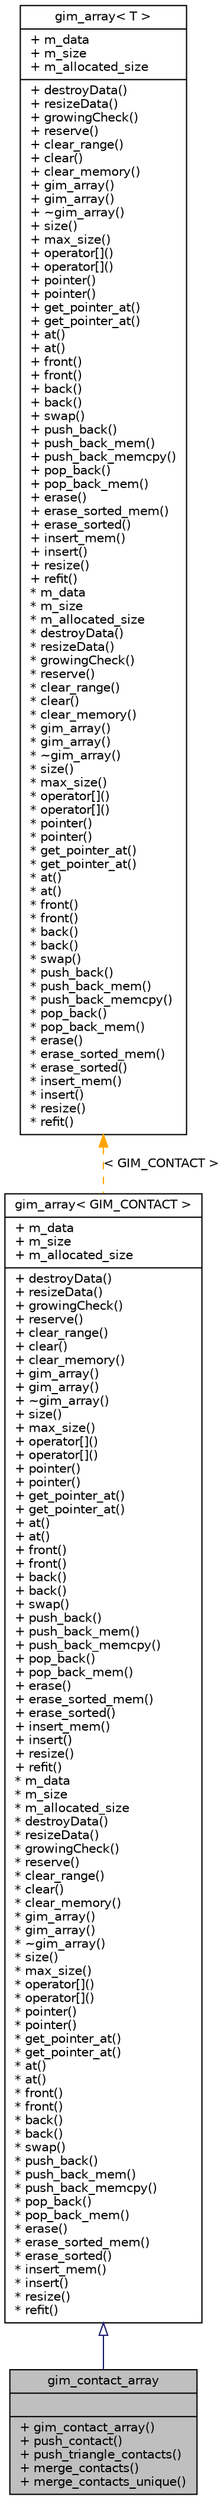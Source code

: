 digraph G
{
  edge [fontname="Helvetica",fontsize="10",labelfontname="Helvetica",labelfontsize="10"];
  node [fontname="Helvetica",fontsize="10",shape=record];
  Node1 [label="{gim_contact_array\n||+ gim_contact_array()\l+ push_contact()\l+ push_triangle_contacts()\l+ merge_contacts()\l+ merge_contacts_unique()\l}",height=0.2,width=0.4,color="black", fillcolor="grey75", style="filled" fontcolor="black"];
  Node2 -> Node1 [dir=back,color="midnightblue",fontsize="10",style="solid",arrowtail="empty",fontname="Helvetica"];
  Node2 [label="{gim_array\< GIM_CONTACT \>\n|+ m_data\l+ m_size\l+ m_allocated_size\l|+ destroyData()\l+ resizeData()\l+ growingCheck()\l+ reserve()\l+ clear_range()\l+ clear()\l+ clear_memory()\l+ gim_array()\l+ gim_array()\l+ ~gim_array()\l+ size()\l+ max_size()\l+ operator[]()\l+ operator[]()\l+ pointer()\l+ pointer()\l+ get_pointer_at()\l+ get_pointer_at()\l+ at()\l+ at()\l+ front()\l+ front()\l+ back()\l+ back()\l+ swap()\l+ push_back()\l+ push_back_mem()\l+ push_back_memcpy()\l+ pop_back()\l+ pop_back_mem()\l+ erase()\l+ erase_sorted_mem()\l+ erase_sorted()\l+ insert_mem()\l+ insert()\l+ resize()\l+ refit()\l* m_data\l* m_size\l* m_allocated_size\l* destroyData()\l* resizeData()\l* growingCheck()\l* reserve()\l* clear_range()\l* clear()\l* clear_memory()\l* gim_array()\l* gim_array()\l* ~gim_array()\l* size()\l* max_size()\l* operator[]()\l* operator[]()\l* pointer()\l* pointer()\l* get_pointer_at()\l* get_pointer_at()\l* at()\l* at()\l* front()\l* front()\l* back()\l* back()\l* swap()\l* push_back()\l* push_back_mem()\l* push_back_memcpy()\l* pop_back()\l* pop_back_mem()\l* erase()\l* erase_sorted_mem()\l* erase_sorted()\l* insert_mem()\l* insert()\l* resize()\l* refit()\l}",height=0.2,width=0.4,color="black", fillcolor="white", style="filled",URL="$d8/d77/classgim__array.html"];
  Node3 -> Node2 [dir=back,color="orange",fontsize="10",style="dashed",label="\< GIM_CONTACT \>",fontname="Helvetica"];
  Node3 [label="{gim_array\< T \>\n|+ m_data\l+ m_size\l+ m_allocated_size\l|+ destroyData()\l+ resizeData()\l+ growingCheck()\l+ reserve()\l+ clear_range()\l+ clear()\l+ clear_memory()\l+ gim_array()\l+ gim_array()\l+ ~gim_array()\l+ size()\l+ max_size()\l+ operator[]()\l+ operator[]()\l+ pointer()\l+ pointer()\l+ get_pointer_at()\l+ get_pointer_at()\l+ at()\l+ at()\l+ front()\l+ front()\l+ back()\l+ back()\l+ swap()\l+ push_back()\l+ push_back_mem()\l+ push_back_memcpy()\l+ pop_back()\l+ pop_back_mem()\l+ erase()\l+ erase_sorted_mem()\l+ erase_sorted()\l+ insert_mem()\l+ insert()\l+ resize()\l+ refit()\l* m_data\l* m_size\l* m_allocated_size\l* destroyData()\l* resizeData()\l* growingCheck()\l* reserve()\l* clear_range()\l* clear()\l* clear_memory()\l* gim_array()\l* gim_array()\l* ~gim_array()\l* size()\l* max_size()\l* operator[]()\l* operator[]()\l* pointer()\l* pointer()\l* get_pointer_at()\l* get_pointer_at()\l* at()\l* at()\l* front()\l* front()\l* back()\l* back()\l* swap()\l* push_back()\l* push_back_mem()\l* push_back_memcpy()\l* pop_back()\l* pop_back_mem()\l* erase()\l* erase_sorted_mem()\l* erase_sorted()\l* insert_mem()\l* insert()\l* resize()\l* refit()\l}",height=0.2,width=0.4,color="black", fillcolor="white", style="filled",URL="$d8/d77/classgim__array.html",tooltip="Very simple array container with fast access and simd memory."];
}
